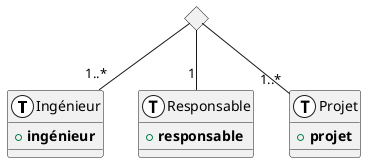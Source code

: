 @startuml "triple_NN1"

!define Table(x) class "x" << (T,#FFFFFF) >>
!define pk(x) <b>x</b>

Table("Ingénieur") {
    {field} + pk(ingénieur)
}

diamond N_ARY_0
N_ARY_0 -- "1" "Responsable"
N_ARY_0 -- "1..*" "Ingénieur"
N_ARY_0 -- "1..*" "Projet"

Table("Projet") {
    {field} + pk(projet)
}

Table("Responsable") {
    {field} + pk(responsable)
}

@enduml
